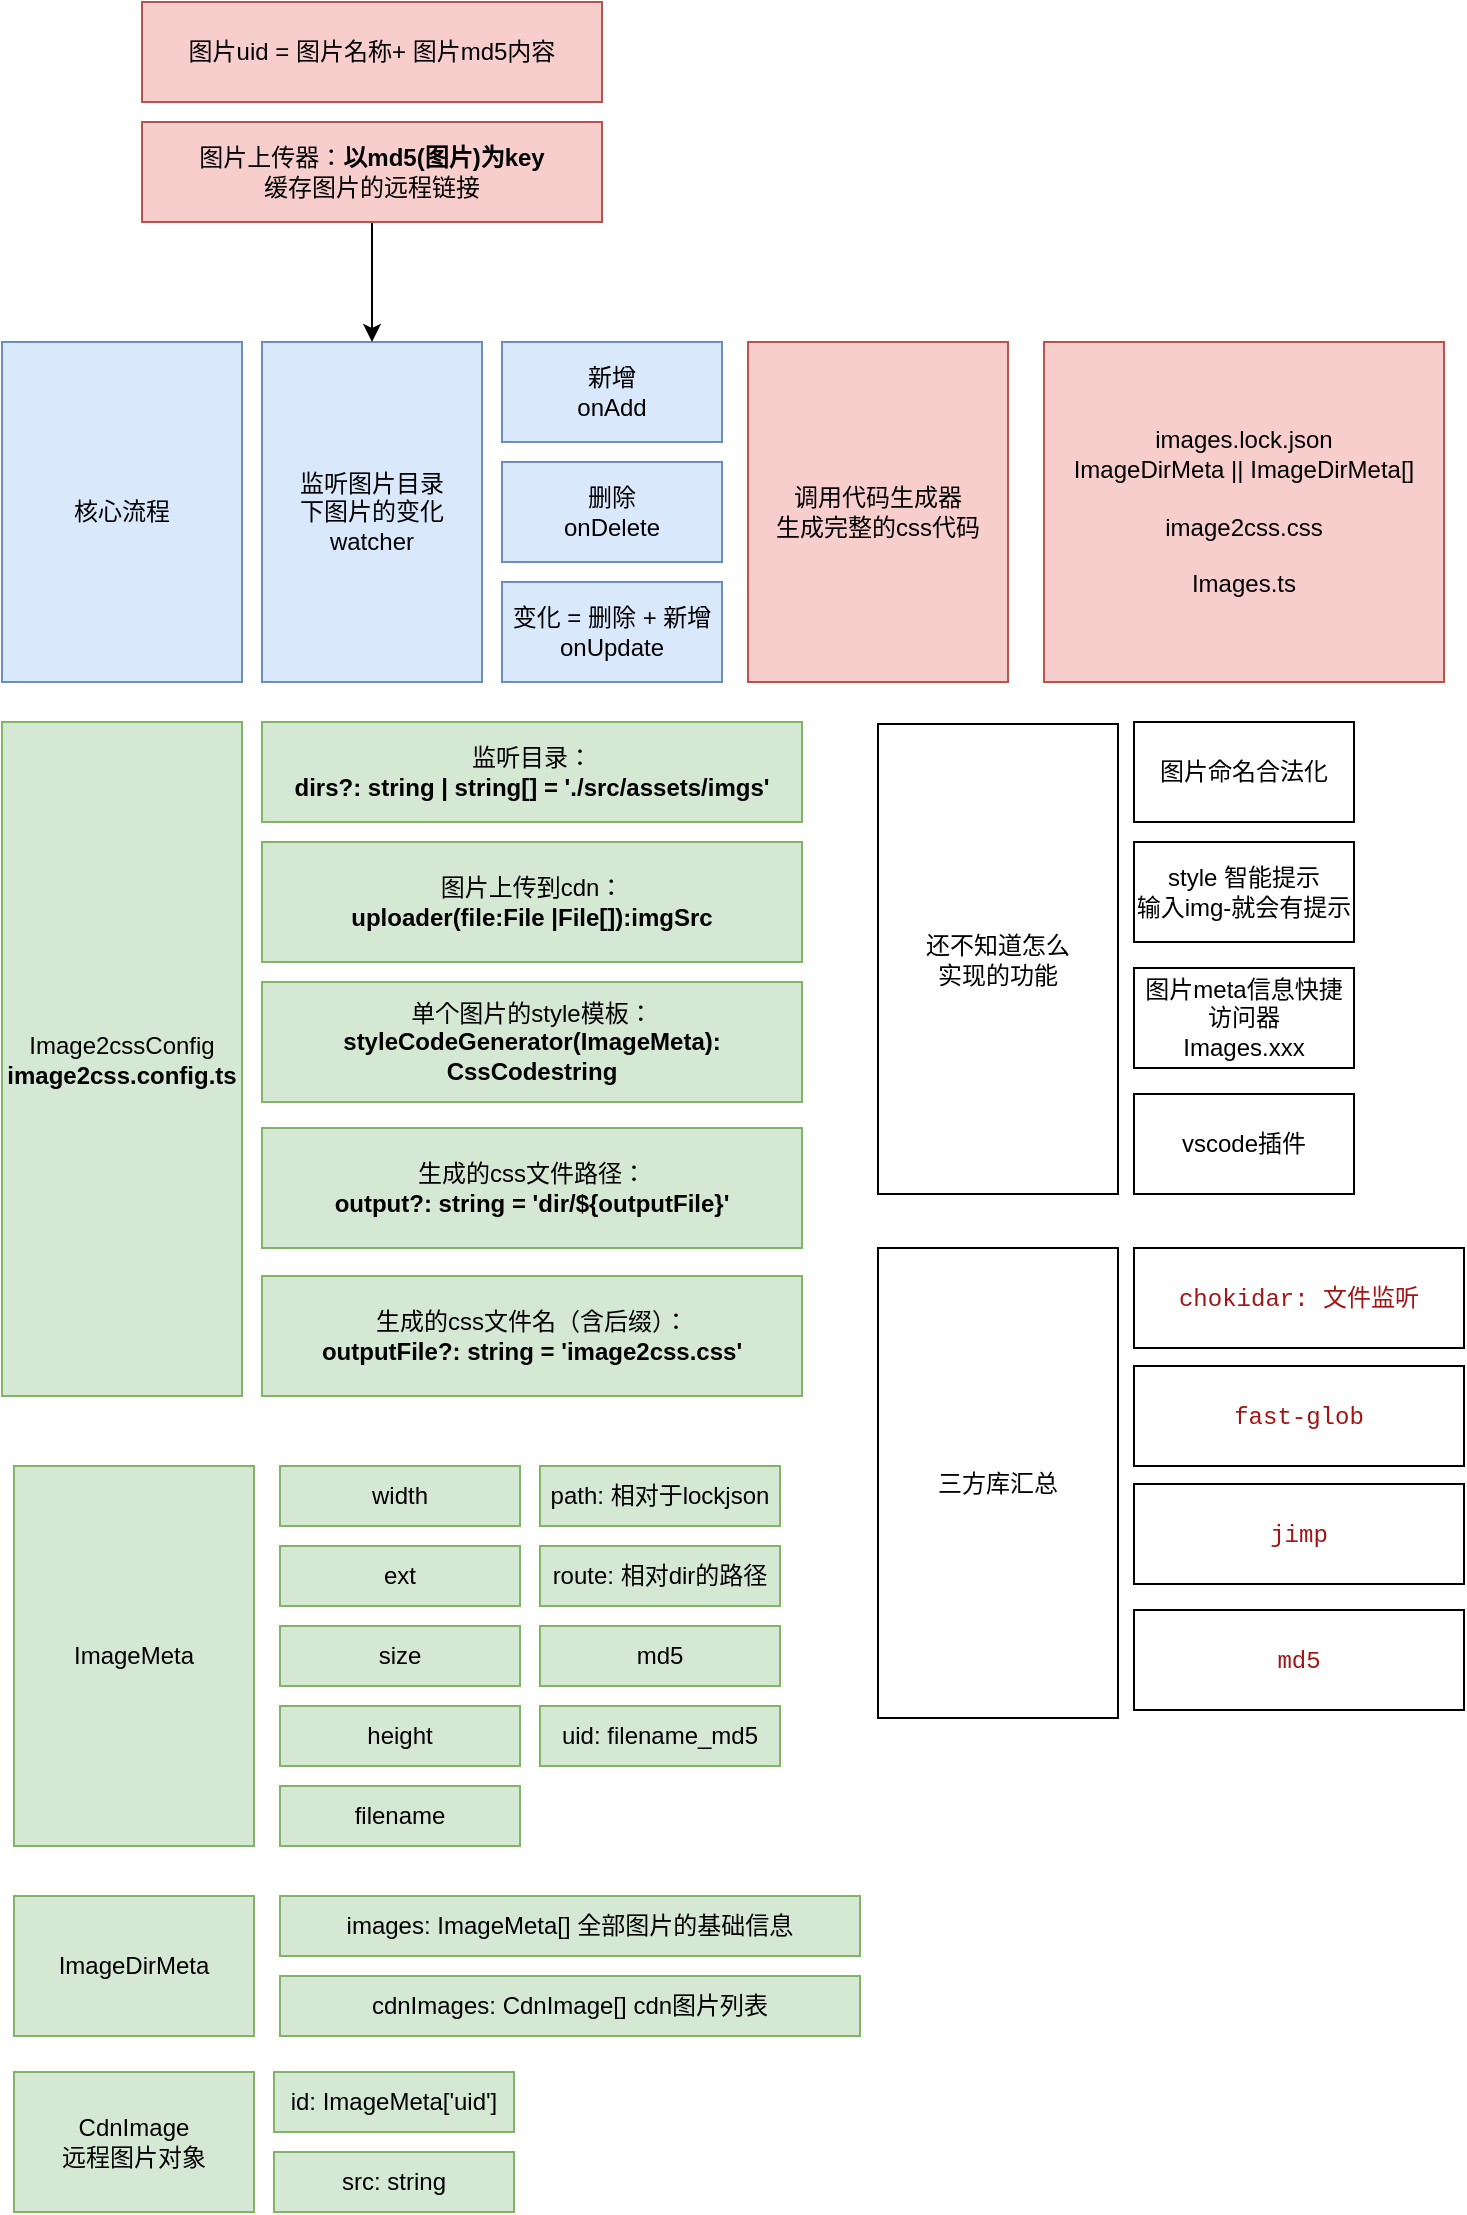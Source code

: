 <mxfile>
    <diagram id="eGt_1kvjytixclB5qYfC" name="Page-1">
        <mxGraphModel dx="1007" dy="1759" grid="0" gridSize="10" guides="1" tooltips="1" connect="1" arrows="1" fold="1" page="1" pageScale="1" pageWidth="850" pageHeight="1100" math="0" shadow="0">
            <root>
                <mxCell id="0"/>
                <mxCell id="1" parent="0"/>
                <mxCell id="2" value="Image2cssConfig&lt;br&gt;&lt;b&gt;image2css.config.ts&lt;/b&gt;" style="rounded=0;whiteSpace=wrap;html=1;fillColor=#d5e8d4;strokeColor=#82b366;" parent="1" vertex="1">
                    <mxGeometry x="20" y="220" width="120" height="337" as="geometry"/>
                </mxCell>
                <mxCell id="3" value="监听目录：&lt;br&gt;&lt;b&gt;dirs?: string | string[] = './src/assets/imgs'&lt;/b&gt;" style="rounded=0;whiteSpace=wrap;html=1;fillColor=#d5e8d4;strokeColor=#82b366;" parent="1" vertex="1">
                    <mxGeometry x="150" y="220" width="270" height="50" as="geometry"/>
                </mxCell>
                <mxCell id="4" value="图片上传到cdn：&lt;br&gt;&lt;b&gt;uploader(file:File |File[]):imgSrc&lt;/b&gt;" style="rounded=0;whiteSpace=wrap;html=1;fillColor=#d5e8d4;strokeColor=#82b366;" parent="1" vertex="1">
                    <mxGeometry x="150" y="280" width="270" height="60" as="geometry"/>
                </mxCell>
                <mxCell id="6" value="核心流程" style="rounded=0;whiteSpace=wrap;html=1;fillColor=#dae8fc;strokeColor=#6c8ebf;" parent="1" vertex="1">
                    <mxGeometry x="20" y="30" width="120" height="170" as="geometry"/>
                </mxCell>
                <mxCell id="7" value="监听图片目录&lt;br&gt;下图片的变化&lt;br&gt;watcher" style="rounded=0;whiteSpace=wrap;html=1;fillColor=#dae8fc;strokeColor=#6c8ebf;" parent="1" vertex="1">
                    <mxGeometry x="150" y="30" width="110" height="170" as="geometry"/>
                </mxCell>
                <mxCell id="9" value="新增&lt;br&gt;onAdd" style="rounded=0;whiteSpace=wrap;html=1;fillColor=#dae8fc;strokeColor=#6c8ebf;" parent="1" vertex="1">
                    <mxGeometry x="270" y="30" width="110" height="50" as="geometry"/>
                </mxCell>
                <mxCell id="10" value="删除&lt;br&gt;onDelete" style="rounded=0;whiteSpace=wrap;html=1;fillColor=#dae8fc;strokeColor=#6c8ebf;" parent="1" vertex="1">
                    <mxGeometry x="270" y="90" width="110" height="50" as="geometry"/>
                </mxCell>
                <mxCell id="11" value="变化 = 删除 + 新增&lt;br&gt;onUpdate" style="rounded=0;whiteSpace=wrap;html=1;fillColor=#dae8fc;strokeColor=#6c8ebf;" parent="1" vertex="1">
                    <mxGeometry x="270" y="150" width="110" height="50" as="geometry"/>
                </mxCell>
                <mxCell id="12" value="图片uid = 图片名称+ 图片md5内容" style="rounded=0;whiteSpace=wrap;html=1;fillColor=#f8cecc;strokeColor=#b85450;" parent="1" vertex="1">
                    <mxGeometry x="90" y="-140" width="230" height="50" as="geometry"/>
                </mxCell>
                <mxCell id="14" style="edgeStyle=none;html=1;" parent="1" source="13" target="7" edge="1">
                    <mxGeometry relative="1" as="geometry"/>
                </mxCell>
                <mxCell id="13" value="图片上传器：&lt;b&gt;以md5(图片)为key&lt;/b&gt;&lt;br&gt;缓存图片的远程链接" style="rounded=0;whiteSpace=wrap;html=1;fillColor=#f8cecc;strokeColor=#b85450;" parent="1" vertex="1">
                    <mxGeometry x="90" y="-80" width="230" height="50" as="geometry"/>
                </mxCell>
                <mxCell id="15" value="调用代码生成器&lt;br&gt;生成完整的css代码" style="rounded=0;whiteSpace=wrap;html=1;fillColor=#f8cecc;strokeColor=#b85450;" parent="1" vertex="1">
                    <mxGeometry x="393" y="30" width="130" height="170" as="geometry"/>
                </mxCell>
                <mxCell id="16" value="单个图片的style模板：&lt;br&gt;&lt;b&gt;styleCodeGenerator(ImageMeta): CssCodestring&lt;/b&gt;" style="rounded=0;whiteSpace=wrap;html=1;fillColor=#d5e8d4;strokeColor=#82b366;" parent="1" vertex="1">
                    <mxGeometry x="150" y="350" width="270" height="60" as="geometry"/>
                </mxCell>
                <mxCell id="24" value="images.lock.json&lt;br&gt;ImageDirMeta || ImageDirMeta[]&lt;br&gt;&lt;br&gt;image2css.css&lt;br&gt;&lt;br&gt;Images.ts" style="rounded=0;whiteSpace=wrap;html=1;fillColor=#f8cecc;strokeColor=#b85450;" parent="1" vertex="1">
                    <mxGeometry x="541" y="30" width="200" height="170" as="geometry"/>
                </mxCell>
                <mxCell id="46" value="path: 相对于lockjson" style="rounded=0;whiteSpace=wrap;html=1;fillColor=#d5e8d4;strokeColor=#82b366;" parent="1" vertex="1">
                    <mxGeometry x="289" y="592" width="120" height="30" as="geometry"/>
                </mxCell>
                <mxCell id="47" value="route: 相对dir的路径" style="rounded=0;whiteSpace=wrap;html=1;fillColor=#d5e8d4;strokeColor=#82b366;" parent="1" vertex="1">
                    <mxGeometry x="289" y="632" width="120" height="30" as="geometry"/>
                </mxCell>
                <mxCell id="56" value="md5" style="rounded=0;whiteSpace=wrap;html=1;fillColor=#d5e8d4;strokeColor=#82b366;" parent="1" vertex="1">
                    <mxGeometry x="289" y="672" width="120" height="30" as="geometry"/>
                </mxCell>
                <mxCell id="57" value="uid: filename_md5" style="rounded=0;whiteSpace=wrap;html=1;fillColor=#d5e8d4;strokeColor=#82b366;" parent="1" vertex="1">
                    <mxGeometry x="289" y="712" width="120" height="30" as="geometry"/>
                </mxCell>
                <mxCell id="59" value="&lt;span style=&quot;border-color: var(--border-color);&quot;&gt;CdnImage&lt;br&gt;远程图片对象&lt;br&gt;&lt;/span&gt;" style="rounded=0;whiteSpace=wrap;html=1;fontStyle=0;fillColor=#d5e8d4;strokeColor=#82b366;" parent="1" vertex="1">
                    <mxGeometry x="26" y="895" width="120" height="70" as="geometry"/>
                </mxCell>
                <mxCell id="65" value="id: ImageMeta['uid']" style="rounded=0;whiteSpace=wrap;html=1;fillColor=#d5e8d4;strokeColor=#82b366;" parent="1" vertex="1">
                    <mxGeometry x="156" y="895" width="120" height="30" as="geometry"/>
                </mxCell>
                <mxCell id="66" value="src: string" style="rounded=0;whiteSpace=wrap;html=1;fillColor=#d5e8d4;strokeColor=#82b366;" parent="1" vertex="1">
                    <mxGeometry x="156" y="935" width="120" height="30" as="geometry"/>
                </mxCell>
                <mxCell id="60" value="width" style="rounded=0;whiteSpace=wrap;html=1;fillColor=#d5e8d4;strokeColor=#82b366;" parent="1" vertex="1">
                    <mxGeometry x="159" y="592" width="120" height="30" as="geometry"/>
                </mxCell>
                <mxCell id="68" value="size" style="rounded=0;whiteSpace=wrap;html=1;fillColor=#d5e8d4;strokeColor=#82b366;" parent="1" vertex="1">
                    <mxGeometry x="159" y="672" width="120" height="30" as="geometry"/>
                </mxCell>
                <mxCell id="69" value="ext" style="rounded=0;whiteSpace=wrap;html=1;fillColor=#d5e8d4;strokeColor=#82b366;" parent="1" vertex="1">
                    <mxGeometry x="159" y="632" width="120" height="30" as="geometry"/>
                </mxCell>
                <mxCell id="70" value="filename" style="rounded=0;whiteSpace=wrap;html=1;fillColor=#d5e8d4;strokeColor=#82b366;" parent="1" vertex="1">
                    <mxGeometry x="159" y="752" width="120" height="30" as="geometry"/>
                </mxCell>
                <mxCell id="71" value="height" style="rounded=0;whiteSpace=wrap;html=1;fillColor=#d5e8d4;strokeColor=#82b366;" parent="1" vertex="1">
                    <mxGeometry x="159" y="712" width="120" height="30" as="geometry"/>
                </mxCell>
                <mxCell id="72" value="&lt;span style=&quot;border-color: var(--border-color);&quot;&gt;ImageMeta&lt;/span&gt;" style="rounded=0;whiteSpace=wrap;html=1;fontStyle=0;fillColor=#d5e8d4;strokeColor=#82b366;" parent="1" vertex="1">
                    <mxGeometry x="26" y="592" width="120" height="190" as="geometry"/>
                </mxCell>
                <mxCell id="73" value="cdnImages: CdnImage[] cdn图片列表" style="rounded=0;whiteSpace=wrap;html=1;fillColor=#d5e8d4;strokeColor=#82b366;" parent="1" vertex="1">
                    <mxGeometry x="159" y="847" width="290" height="30" as="geometry"/>
                </mxCell>
                <mxCell id="74" value="images: ImageMeta[] 全部图片的基础信息" style="rounded=0;whiteSpace=wrap;html=1;fillColor=#d5e8d4;strokeColor=#82b366;" parent="1" vertex="1">
                    <mxGeometry x="159" y="807" width="290" height="30" as="geometry"/>
                </mxCell>
                <mxCell id="75" value="&lt;span style=&quot;border-color: var(--border-color);&quot;&gt;ImageDirMeta&lt;br&gt;&lt;/span&gt;" style="rounded=0;whiteSpace=wrap;html=1;fontStyle=0;fillColor=#d5e8d4;strokeColor=#82b366;" parent="1" vertex="1">
                    <mxGeometry x="26" y="807" width="120" height="70" as="geometry"/>
                </mxCell>
                <mxCell id="76" value="还不知道怎么&lt;br&gt;实现的功能" style="rounded=0;whiteSpace=wrap;html=1;" parent="1" vertex="1">
                    <mxGeometry x="458" y="221" width="120" height="235" as="geometry"/>
                </mxCell>
                <mxCell id="77" value="生成的css文件路径：&lt;br&gt;&lt;b&gt;output?: string = '&lt;/b&gt;&lt;b style=&quot;border-color: var(--border-color);&quot;&gt;dir/${&lt;b style=&quot;border-color: var(--border-color);&quot;&gt;outputFile&lt;/b&gt;}&lt;/b&gt;&lt;b&gt;'&lt;/b&gt;" style="rounded=0;whiteSpace=wrap;html=1;fillColor=#d5e8d4;strokeColor=#82b366;" parent="1" vertex="1">
                    <mxGeometry x="150" y="423" width="270" height="60" as="geometry"/>
                </mxCell>
                <mxCell id="78" value="图片命名合法化" style="rounded=0;whiteSpace=wrap;html=1;" parent="1" vertex="1">
                    <mxGeometry x="586" y="220" width="110" height="50" as="geometry"/>
                </mxCell>
                <mxCell id="79" value="style 智能提示&lt;br&gt;输入img-就会有提示" style="rounded=0;whiteSpace=wrap;html=1;" parent="1" vertex="1">
                    <mxGeometry x="586" y="280" width="110" height="50" as="geometry"/>
                </mxCell>
                <mxCell id="80" value="图片meta信息快捷访问器&lt;br&gt;Images.xxx" style="rounded=0;whiteSpace=wrap;html=1;" parent="1" vertex="1">
                    <mxGeometry x="586" y="343" width="110" height="50" as="geometry"/>
                </mxCell>
                <mxCell id="81" value="vscode插件" style="rounded=0;whiteSpace=wrap;html=1;" parent="1" vertex="1">
                    <mxGeometry x="586" y="406" width="110" height="50" as="geometry"/>
                </mxCell>
                <mxCell id="82" value="生成的css文件名（含后缀）：&lt;br&gt;&lt;b&gt;outputFile?: string = 'image2css.css'&lt;/b&gt;" style="rounded=0;whiteSpace=wrap;html=1;fillColor=#d5e8d4;strokeColor=#82b366;" parent="1" vertex="1">
                    <mxGeometry x="150" y="497" width="270" height="60" as="geometry"/>
                </mxCell>
                <mxCell id="83" value="三方库汇总" style="rounded=0;whiteSpace=wrap;html=1;" parent="1" vertex="1">
                    <mxGeometry x="458" y="483" width="120" height="235" as="geometry"/>
                </mxCell>
                <mxCell id="84" value="&lt;div style=&quot;background-color: rgb(255, 255, 255); font-family: Menlo, Monaco, &amp;quot;Courier New&amp;quot;, monospace; line-height: 18px;&quot;&gt;&lt;span style=&quot;color: #a31515;&quot;&gt;chokidar: 文件监听&lt;/span&gt;&lt;/div&gt;" style="rounded=0;whiteSpace=wrap;html=1;" parent="1" vertex="1">
                    <mxGeometry x="586" y="483" width="165" height="50" as="geometry"/>
                </mxCell>
                <mxCell id="86" value="&lt;div style=&quot;background-color: rgb(255, 255, 255); font-family: Menlo, Monaco, &amp;quot;Courier New&amp;quot;, monospace; line-height: 18px;&quot;&gt;&lt;span style=&quot;color: rgb(163, 21, 21); text-align: left;&quot;&gt;fast-glob&lt;/span&gt;&lt;br&gt;&lt;/div&gt;" style="rounded=0;whiteSpace=wrap;html=1;" parent="1" vertex="1">
                    <mxGeometry x="586" y="542" width="165" height="50" as="geometry"/>
                </mxCell>
                <mxCell id="87" value="&lt;div style=&quot;background-color: rgb(255, 255, 255); font-family: Menlo, Monaco, &amp;quot;Courier New&amp;quot;, monospace; line-height: 18px;&quot;&gt;&lt;div style=&quot;line-height: 18px;&quot;&gt;&lt;span style=&quot;color: #a31515;&quot;&gt;jimp&lt;/span&gt;&lt;/div&gt;&lt;/div&gt;" style="rounded=0;whiteSpace=wrap;html=1;" parent="1" vertex="1">
                    <mxGeometry x="586" y="601" width="165" height="50" as="geometry"/>
                </mxCell>
                <mxCell id="88" value="&lt;div style=&quot;background-color: rgb(255, 255, 255); font-family: Menlo, Monaco, &amp;quot;Courier New&amp;quot;, monospace; line-height: 18px;&quot;&gt;&lt;div style=&quot;line-height: 18px;&quot;&gt;&lt;div style=&quot;line-height: 18px;&quot;&gt;&lt;span style=&quot;color: #a31515;&quot;&gt;md5&lt;/span&gt;&lt;/div&gt;&lt;/div&gt;&lt;/div&gt;" style="rounded=0;whiteSpace=wrap;html=1;" parent="1" vertex="1">
                    <mxGeometry x="586" y="664" width="165" height="50" as="geometry"/>
                </mxCell>
            </root>
        </mxGraphModel>
    </diagram>
</mxfile>